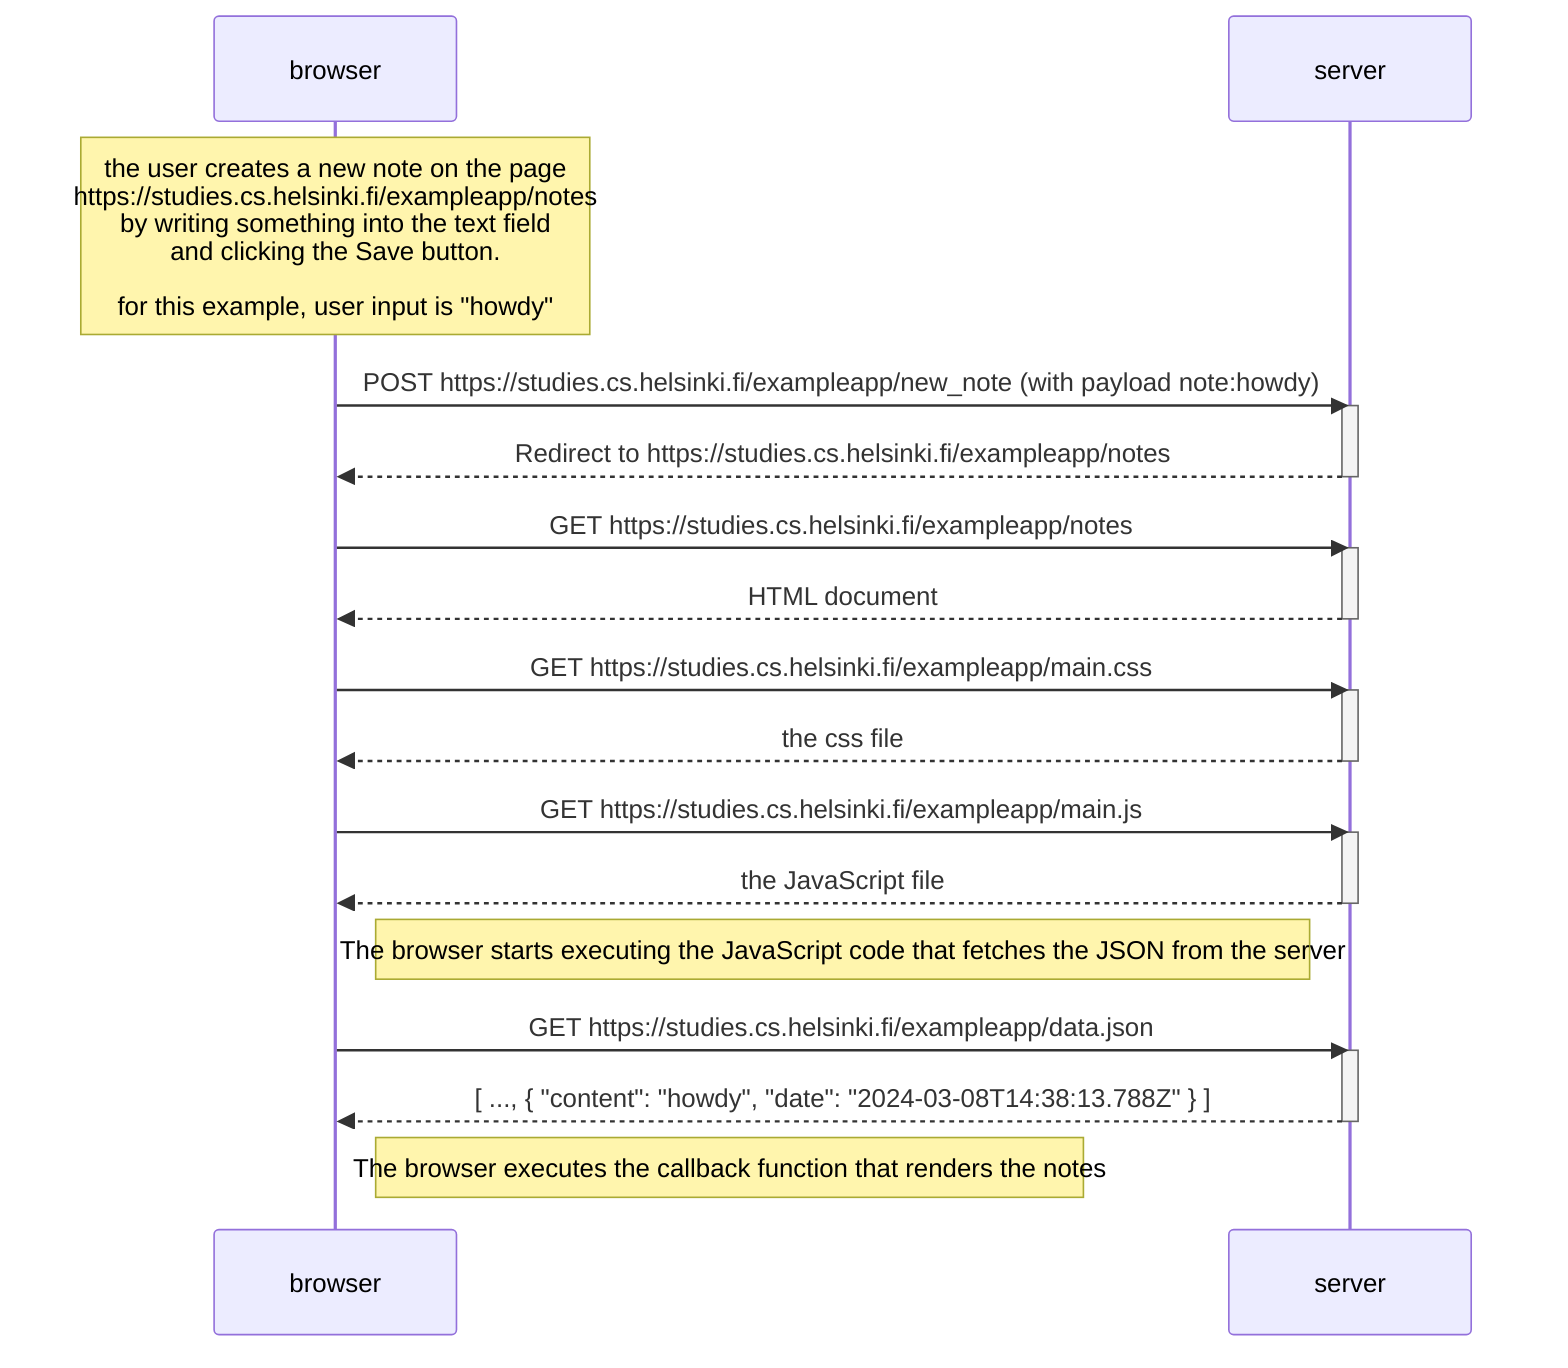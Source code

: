 sequenceDiagram
    Note over browser: the user creates a new note on the page <br> https://studies.cs.helsinki.fi/exampleapp/notes <br> by writing something into the text field <br> and clicking the Save button. <br><br> for this example, user input is "howdy"

    participant browser
    participant server

    browser->>server: POST https://studies.cs.helsinki.fi/exampleapp/new_note (with payload note:howdy)
    activate server
    server-->>browser: Redirect to https://studies.cs.helsinki.fi/exampleapp/notes
    deactivate server

    browser->>server: GET https://studies.cs.helsinki.fi/exampleapp/notes
    activate server
    server-->>browser: HTML document
    deactivate server

    browser->>server: GET https://studies.cs.helsinki.fi/exampleapp/main.css
    activate server
    server-->>browser: the css file
    deactivate server

    browser->>server: GET https://studies.cs.helsinki.fi/exampleapp/main.js
    activate server
    server-->>browser: the JavaScript file
    deactivate server

    Note right of browser: The browser starts executing the JavaScript code that fetches the JSON from the server

    browser->>server: GET https://studies.cs.helsinki.fi/exampleapp/data.json
    activate server
    server-->>browser: [ ..., { "content": "howdy", "date": "2024-03-08T14:38:13.788Z" } ]
    deactivate server

    Note right of browser: The browser executes the callback function that renders the notes